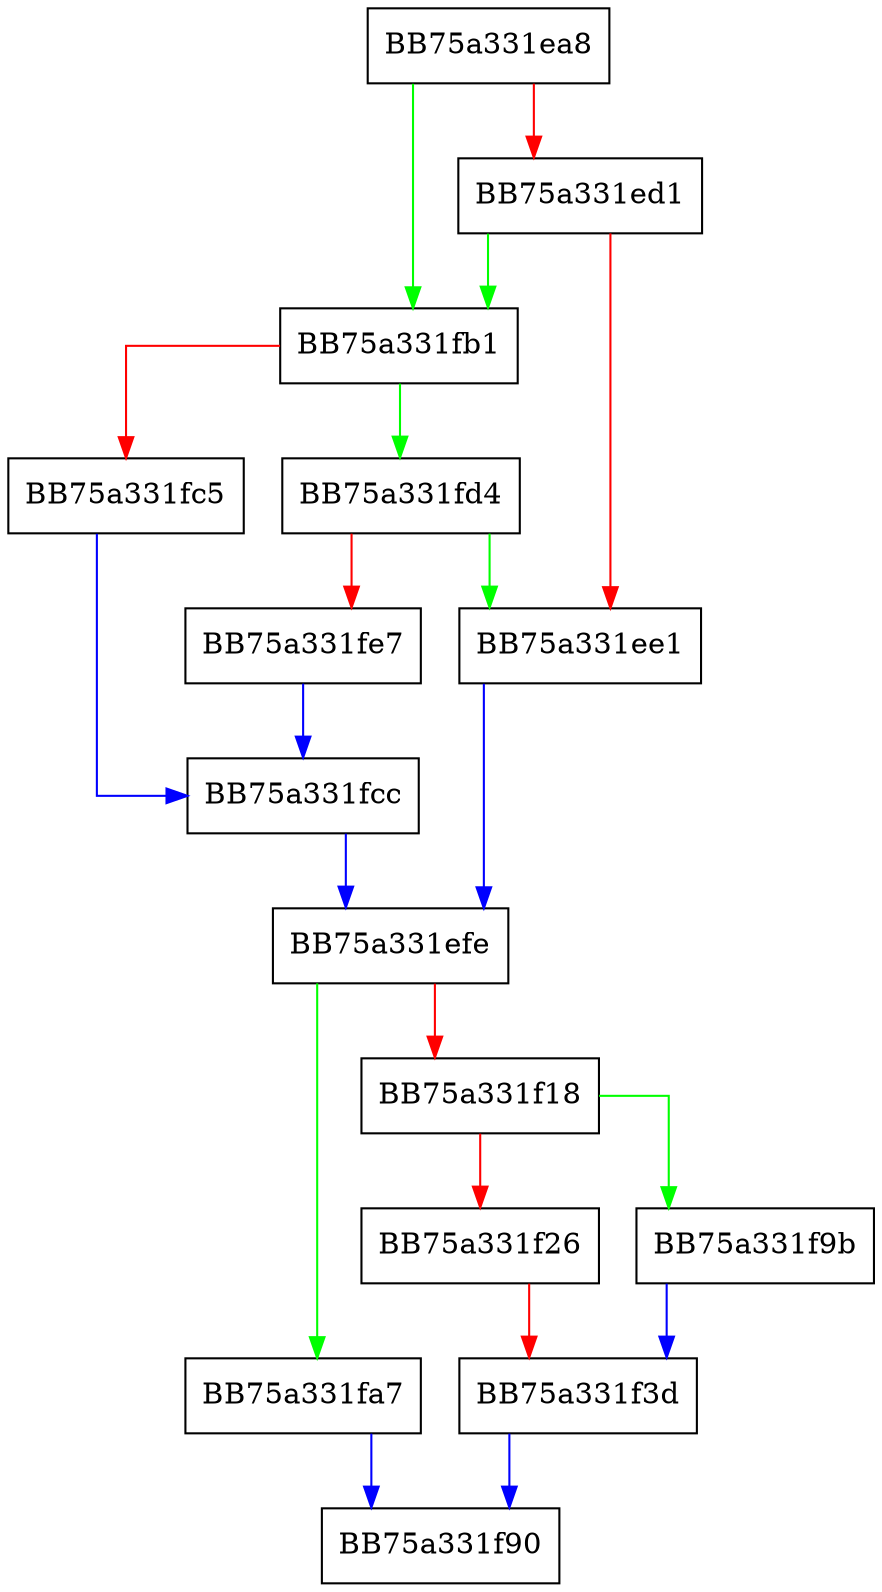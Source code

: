 digraph inc_dec_grp4 {
  node [shape="box"];
  graph [splines=ortho];
  BB75a331ea8 -> BB75a331fb1 [color="green"];
  BB75a331ea8 -> BB75a331ed1 [color="red"];
  BB75a331ed1 -> BB75a331fb1 [color="green"];
  BB75a331ed1 -> BB75a331ee1 [color="red"];
  BB75a331ee1 -> BB75a331efe [color="blue"];
  BB75a331efe -> BB75a331fa7 [color="green"];
  BB75a331efe -> BB75a331f18 [color="red"];
  BB75a331f18 -> BB75a331f9b [color="green"];
  BB75a331f18 -> BB75a331f26 [color="red"];
  BB75a331f26 -> BB75a331f3d [color="red"];
  BB75a331f3d -> BB75a331f90 [color="blue"];
  BB75a331f9b -> BB75a331f3d [color="blue"];
  BB75a331fa7 -> BB75a331f90 [color="blue"];
  BB75a331fb1 -> BB75a331fd4 [color="green"];
  BB75a331fb1 -> BB75a331fc5 [color="red"];
  BB75a331fc5 -> BB75a331fcc [color="blue"];
  BB75a331fcc -> BB75a331efe [color="blue"];
  BB75a331fd4 -> BB75a331ee1 [color="green"];
  BB75a331fd4 -> BB75a331fe7 [color="red"];
  BB75a331fe7 -> BB75a331fcc [color="blue"];
}